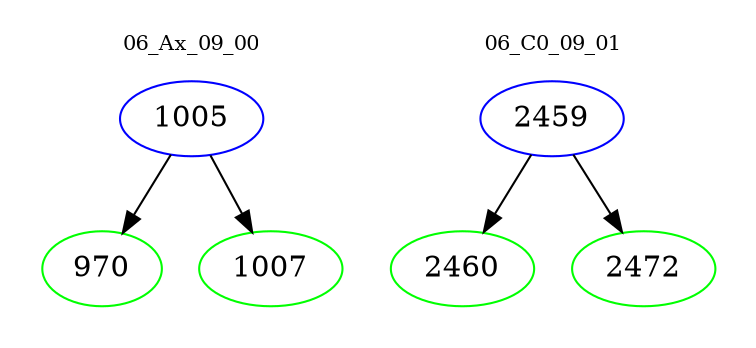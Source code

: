 digraph{
subgraph cluster_0 {
color = white
label = "06_Ax_09_00";
fontsize=10;
T0_1005 [label="1005", color="blue"]
T0_1005 -> T0_970 [color="black"]
T0_970 [label="970", color="green"]
T0_1005 -> T0_1007 [color="black"]
T0_1007 [label="1007", color="green"]
}
subgraph cluster_1 {
color = white
label = "06_C0_09_01";
fontsize=10;
T1_2459 [label="2459", color="blue"]
T1_2459 -> T1_2460 [color="black"]
T1_2460 [label="2460", color="green"]
T1_2459 -> T1_2472 [color="black"]
T1_2472 [label="2472", color="green"]
}
}
